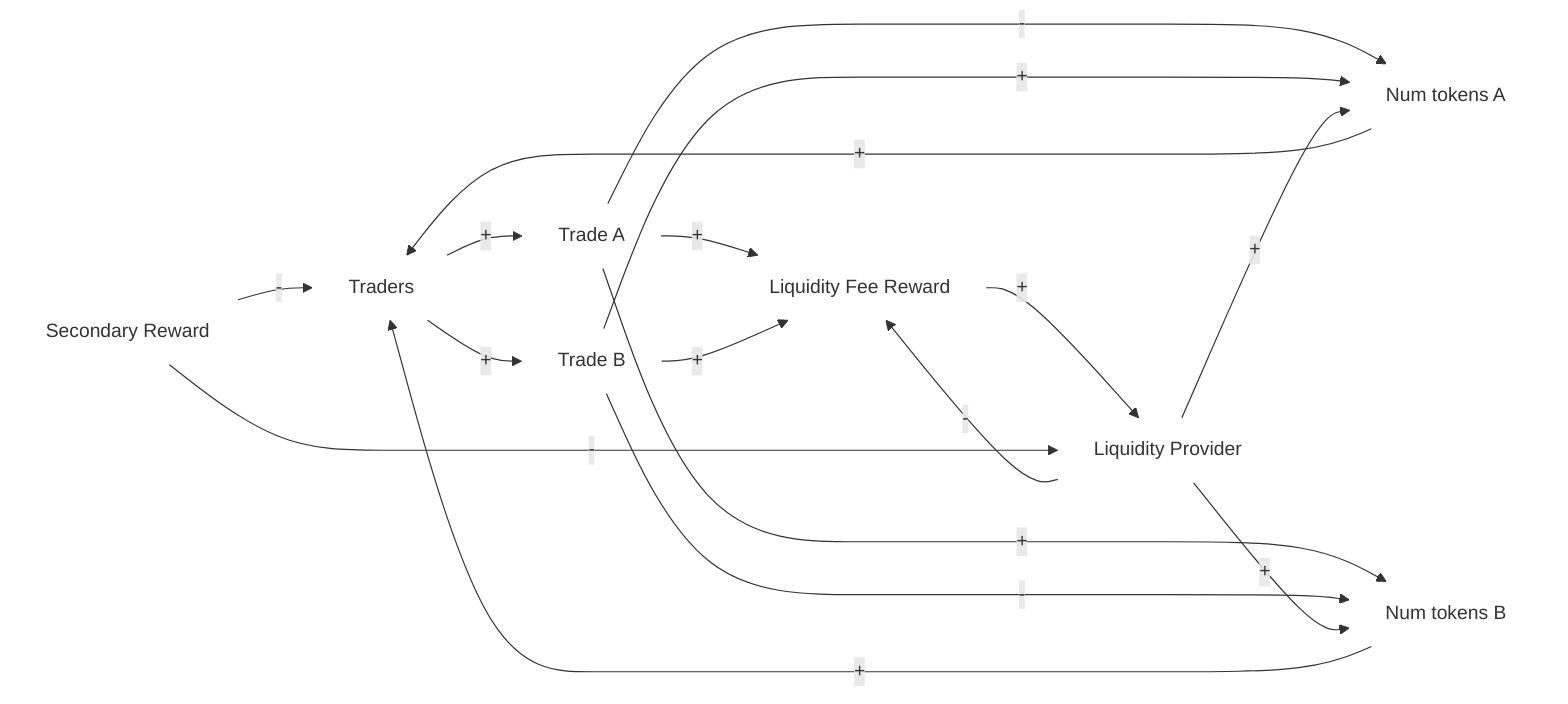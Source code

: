 %%{init: {'themeVariables': {}}}%%
%% comments 
%% This diagram details the graph

graph LR 
  %% :::tr is the class definition that styles a node
  %% the format is nameOfNode[Node label]:::stylingclass

  %% node definition section
  traders[Traders]:::tr 
  tradeA[Trade A]:::tr
  tradeB[Trade B]:::tr
  numA[Num tokens A]:::tr
  numB[Num tokens B]:::tr 
  lProvider[Liquidity Provider]:::tr
  lFee[Liquidity Fee Reward]:::tr
  secondaryReward[Secondary Reward]:::tr 



  %% --> defines the relationship arrow directionn
  %% |+ or -| definnes the type of correlation 
  %% relationship definition section
  traders --> |+| tradeA
  traders --> |+| tradeB
  tradeA -->|-| numA
  tradeA -->|+| numB
  tradeB -->|-| numB
  tradeB -->|+| numA
  numA -->|+| traders
  numB -->|+| traders
  tradeA --> |+| lFee
  tradeB --> |+| lFee
  lFee --> |+| lProvider
  lProvider --> |+| numA
  lProvider --> |+| numB
  lProvider --> |-| lFee
  secondaryReward --> |-| lProvider
  secondaryReward --> |-| traders


%% class def at the bottom adds a transparecy to the nodes
  classDef tr fill:#00000000, stroke:#00000000;